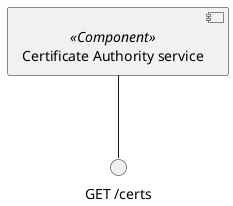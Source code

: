 @startuml certificate-authority-components

!startsub COMPONENT

    component "Certificate Authority service" as CAService <<Component>>

!endsub

!startsub API

    interface "GET /certs" as getCerts
    CAService --() getCerts

!endsub

@enduml